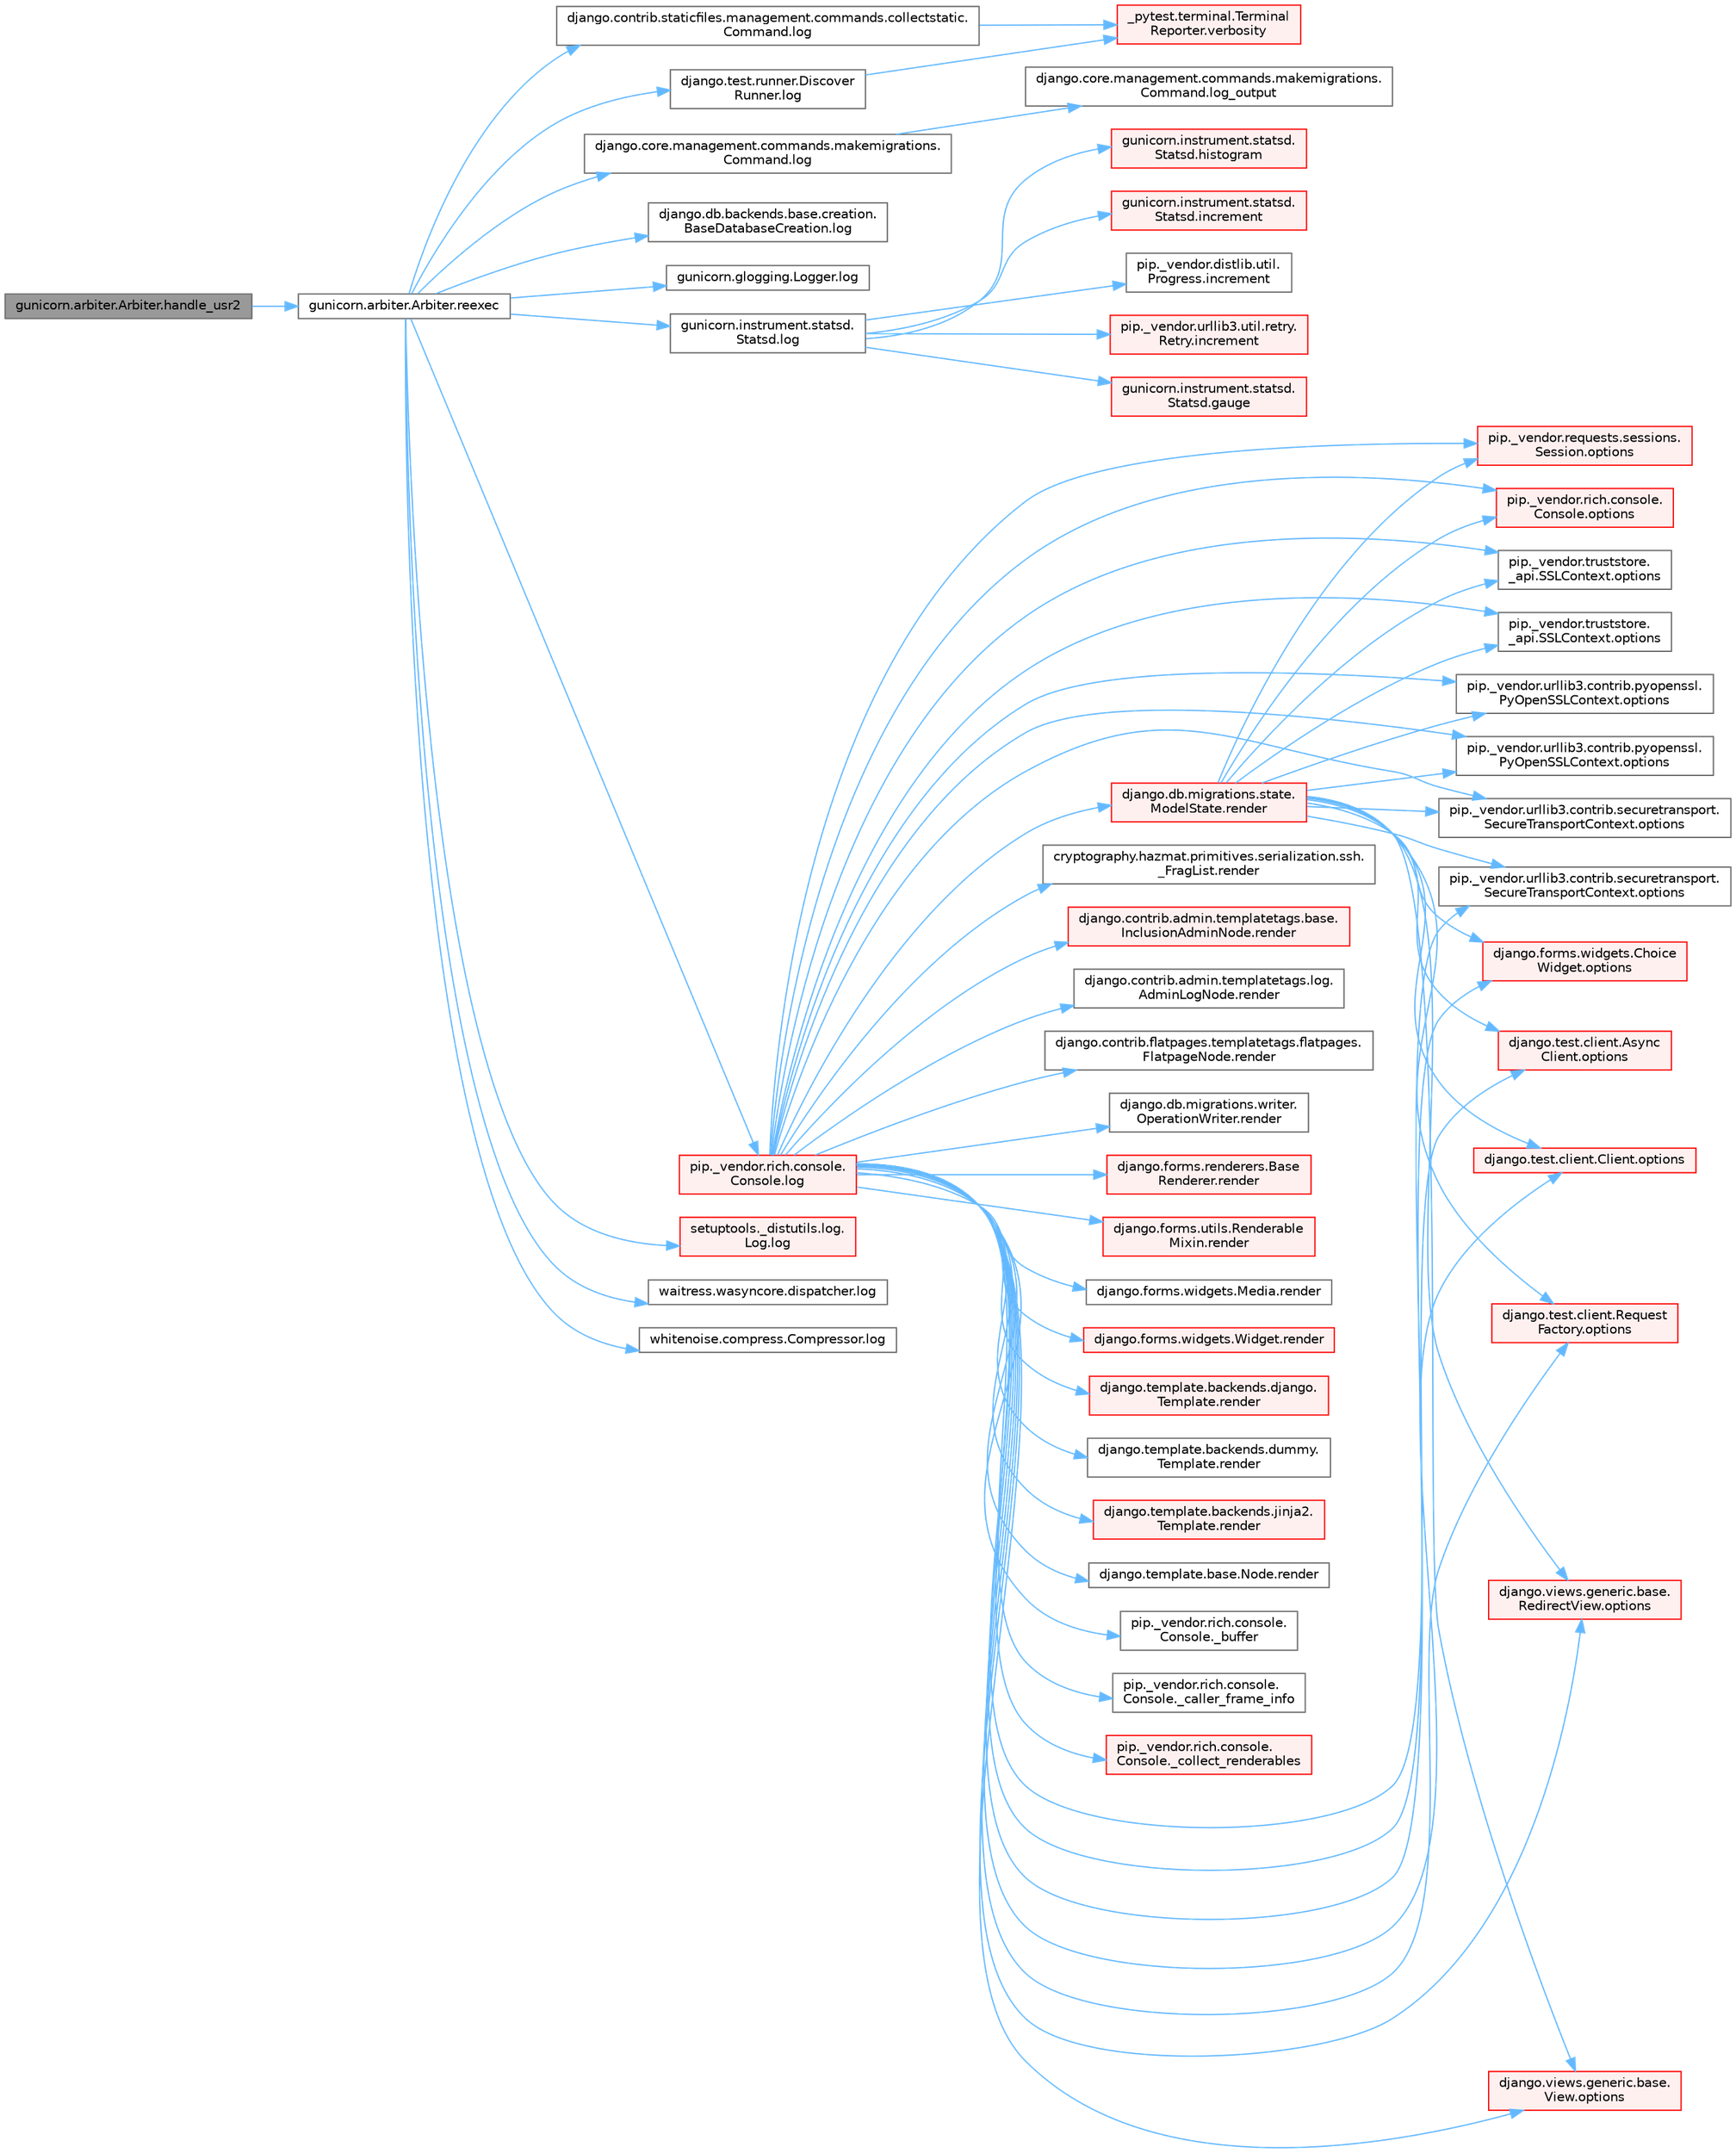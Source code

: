 digraph "gunicorn.arbiter.Arbiter.handle_usr2"
{
 // LATEX_PDF_SIZE
  bgcolor="transparent";
  edge [fontname=Helvetica,fontsize=10,labelfontname=Helvetica,labelfontsize=10];
  node [fontname=Helvetica,fontsize=10,shape=box,height=0.2,width=0.4];
  rankdir="LR";
  Node1 [id="Node000001",label="gunicorn.arbiter.Arbiter.handle_usr2",height=0.2,width=0.4,color="gray40", fillcolor="grey60", style="filled", fontcolor="black",tooltip=" "];
  Node1 -> Node2 [id="edge1_Node000001_Node000002",color="steelblue1",style="solid",tooltip=" "];
  Node2 [id="Node000002",label="gunicorn.arbiter.Arbiter.reexec",height=0.2,width=0.4,color="grey40", fillcolor="white", style="filled",URL="$classgunicorn_1_1arbiter_1_1_arbiter.html#ad02c180def0006a7a72af96d2789baea",tooltip=" "];
  Node2 -> Node3 [id="edge2_Node000002_Node000003",color="steelblue1",style="solid",tooltip=" "];
  Node3 [id="Node000003",label="django.contrib.staticfiles.management.commands.collectstatic.\lCommand.log",height=0.2,width=0.4,color="grey40", fillcolor="white", style="filled",URL="$classdjango_1_1contrib_1_1staticfiles_1_1management_1_1commands_1_1collectstatic_1_1_command.html#a0e93191b90ee0993e3286343d0b2de0e",tooltip=" "];
  Node3 -> Node4 [id="edge3_Node000003_Node000004",color="steelblue1",style="solid",tooltip=" "];
  Node4 [id="Node000004",label="_pytest.terminal.Terminal\lReporter.verbosity",height=0.2,width=0.4,color="red", fillcolor="#FFF0F0", style="filled",URL="$class__pytest_1_1terminal_1_1_terminal_reporter.html#a620047ffec9ba4f5cca84af25b3adbcf",tooltip=" "];
  Node2 -> Node7 [id="edge4_Node000002_Node000007",color="steelblue1",style="solid",tooltip=" "];
  Node7 [id="Node000007",label="django.core.management.commands.makemigrations.\lCommand.log",height=0.2,width=0.4,color="grey40", fillcolor="white", style="filled",URL="$classdjango_1_1core_1_1management_1_1commands_1_1makemigrations_1_1_command.html#a0409d121552878a7416460dba8274880",tooltip=" "];
  Node7 -> Node8 [id="edge5_Node000007_Node000008",color="steelblue1",style="solid",tooltip=" "];
  Node8 [id="Node000008",label="django.core.management.commands.makemigrations.\lCommand.log_output",height=0.2,width=0.4,color="grey40", fillcolor="white", style="filled",URL="$classdjango_1_1core_1_1management_1_1commands_1_1makemigrations_1_1_command.html#ad6cb5d402888250fc170034fdee93f6d",tooltip=" "];
  Node2 -> Node9 [id="edge6_Node000002_Node000009",color="steelblue1",style="solid",tooltip=" "];
  Node9 [id="Node000009",label="django.db.backends.base.creation.\lBaseDatabaseCreation.log",height=0.2,width=0.4,color="grey40", fillcolor="white", style="filled",URL="$classdjango_1_1db_1_1backends_1_1base_1_1creation_1_1_base_database_creation.html#ac297ec931db5ec68c271ec0d91be7183",tooltip=" "];
  Node2 -> Node10 [id="edge7_Node000002_Node000010",color="steelblue1",style="solid",tooltip=" "];
  Node10 [id="Node000010",label="django.test.runner.Discover\lRunner.log",height=0.2,width=0.4,color="grey40", fillcolor="white", style="filled",URL="$classdjango_1_1test_1_1runner_1_1_discover_runner.html#af5ad8e2895b3f0c5e0a6d7113199d641",tooltip=" "];
  Node10 -> Node4 [id="edge8_Node000010_Node000004",color="steelblue1",style="solid",tooltip=" "];
  Node2 -> Node11 [id="edge9_Node000002_Node000011",color="steelblue1",style="solid",tooltip=" "];
  Node11 [id="Node000011",label="gunicorn.glogging.Logger.log",height=0.2,width=0.4,color="grey40", fillcolor="white", style="filled",URL="$classgunicorn_1_1glogging_1_1_logger.html#ad6941dede526094643dd02c53c3449b0",tooltip=" "];
  Node2 -> Node12 [id="edge10_Node000002_Node000012",color="steelblue1",style="solid",tooltip=" "];
  Node12 [id="Node000012",label="gunicorn.instrument.statsd.\lStatsd.log",height=0.2,width=0.4,color="grey40", fillcolor="white", style="filled",URL="$classgunicorn_1_1instrument_1_1statsd_1_1_statsd.html#ab99145cf0b7c66dbcebcbdcbd44b4953",tooltip=" "];
  Node12 -> Node13 [id="edge11_Node000012_Node000013",color="steelblue1",style="solid",tooltip=" "];
  Node13 [id="Node000013",label="gunicorn.instrument.statsd.\lStatsd.gauge",height=0.2,width=0.4,color="red", fillcolor="#FFF0F0", style="filled",URL="$classgunicorn_1_1instrument_1_1statsd_1_1_statsd.html#a6cebc76ae769412dfb0f0a3ec727c50d",tooltip=" "];
  Node12 -> Node15 [id="edge12_Node000012_Node000015",color="steelblue1",style="solid",tooltip=" "];
  Node15 [id="Node000015",label="gunicorn.instrument.statsd.\lStatsd.histogram",height=0.2,width=0.4,color="red", fillcolor="#FFF0F0", style="filled",URL="$classgunicorn_1_1instrument_1_1statsd_1_1_statsd.html#adee3cb12a43f643cca3c9084d77285b4",tooltip=" "];
  Node12 -> Node16 [id="edge13_Node000012_Node000016",color="steelblue1",style="solid",tooltip=" "];
  Node16 [id="Node000016",label="gunicorn.instrument.statsd.\lStatsd.increment",height=0.2,width=0.4,color="red", fillcolor="#FFF0F0", style="filled",URL="$classgunicorn_1_1instrument_1_1statsd_1_1_statsd.html#a5527687726a051a5182ee13a842b08fd",tooltip=" "];
  Node12 -> Node17 [id="edge14_Node000012_Node000017",color="steelblue1",style="solid",tooltip=" "];
  Node17 [id="Node000017",label="pip._vendor.distlib.util.\lProgress.increment",height=0.2,width=0.4,color="grey40", fillcolor="white", style="filled",URL="$classpip_1_1__vendor_1_1distlib_1_1util_1_1_progress.html#a197ffd4ac8a74898742a6cde5b4c5466",tooltip=" "];
  Node12 -> Node18 [id="edge15_Node000012_Node000018",color="steelblue1",style="solid",tooltip=" "];
  Node18 [id="Node000018",label="pip._vendor.urllib3.util.retry.\lRetry.increment",height=0.2,width=0.4,color="red", fillcolor="#FFF0F0", style="filled",URL="$classpip_1_1__vendor_1_1urllib3_1_1util_1_1retry_1_1_retry.html#a88dd993ccb2ef4b2bfa9ad0571374b12",tooltip=" "];
  Node2 -> Node1121 [id="edge16_Node000002_Node001121",color="steelblue1",style="solid",tooltip=" "];
  Node1121 [id="Node001121",label="pip._vendor.rich.console.\lConsole.log",height=0.2,width=0.4,color="red", fillcolor="#FFF0F0", style="filled",URL="$classpip_1_1__vendor_1_1rich_1_1console_1_1_console.html#af9c77e39f9413fc2b134c60cfa23b0f1",tooltip=" "];
  Node1121 -> Node331 [id="edge17_Node001121_Node000331",color="steelblue1",style="solid",tooltip=" "];
  Node331 [id="Node000331",label="pip._vendor.rich.console.\lConsole._buffer",height=0.2,width=0.4,color="grey40", fillcolor="white", style="filled",URL="$classpip_1_1__vendor_1_1rich_1_1console_1_1_console.html#a51eaf031922c907e4085937b82f5564e",tooltip=" "];
  Node1121 -> Node1122 [id="edge18_Node001121_Node001122",color="steelblue1",style="solid",tooltip=" "];
  Node1122 [id="Node001122",label="pip._vendor.rich.console.\lConsole._caller_frame_info",height=0.2,width=0.4,color="grey40", fillcolor="white", style="filled",URL="$classpip_1_1__vendor_1_1rich_1_1console_1_1_console.html#ac43cb4290591af4f04cd264aa1fc1b0f",tooltip=" "];
  Node1121 -> Node332 [id="edge19_Node001121_Node000332",color="steelblue1",style="solid",tooltip=" "];
  Node332 [id="Node000332",label="pip._vendor.rich.console.\lConsole._collect_renderables",height=0.2,width=0.4,color="red", fillcolor="#FFF0F0", style="filled",URL="$classpip_1_1__vendor_1_1rich_1_1console_1_1_console.html#ab053dc750094e77e036523f6d2c14899",tooltip=" "];
  Node1121 -> Node342 [id="edge20_Node001121_Node000342",color="steelblue1",style="solid",tooltip=" "];
  Node342 [id="Node000342",label="django.forms.widgets.Choice\lWidget.options",height=0.2,width=0.4,color="red", fillcolor="#FFF0F0", style="filled",URL="$classdjango_1_1forms_1_1widgets_1_1_choice_widget.html#a8575b90386fc2027f38ea00133cef250",tooltip=" "];
  Node1121 -> Node1123 [id="edge21_Node001121_Node001123",color="steelblue1",style="solid",tooltip=" "];
  Node1123 [id="Node001123",label="django.test.client.Async\lClient.options",height=0.2,width=0.4,color="red", fillcolor="#FFF0F0", style="filled",URL="$classdjango_1_1test_1_1client_1_1_async_client.html#a84509c6347cbc018e6335b924ec841a2",tooltip=" "];
  Node1121 -> Node1299 [id="edge22_Node001121_Node001299",color="steelblue1",style="solid",tooltip=" "];
  Node1299 [id="Node001299",label="django.test.client.Client.options",height=0.2,width=0.4,color="red", fillcolor="#FFF0F0", style="filled",URL="$classdjango_1_1test_1_1client_1_1_client.html#a839ea6375ca2184b3b60550938b6824c",tooltip=" "];
  Node1121 -> Node1302 [id="edge23_Node001121_Node001302",color="steelblue1",style="solid",tooltip=" "];
  Node1302 [id="Node001302",label="django.test.client.Request\lFactory.options",height=0.2,width=0.4,color="red", fillcolor="#FFF0F0", style="filled",URL="$classdjango_1_1test_1_1client_1_1_request_factory.html#a438a7e1be2437d680cd78d11dee77c54",tooltip=" "];
  Node1121 -> Node1349 [id="edge24_Node001121_Node001349",color="steelblue1",style="solid",tooltip=" "];
  Node1349 [id="Node001349",label="django.views.generic.base.\lRedirectView.options",height=0.2,width=0.4,color="red", fillcolor="#FFF0F0", style="filled",URL="$classdjango_1_1views_1_1generic_1_1base_1_1_redirect_view.html#a444de156c79647344c987295c47a76e1",tooltip=" "];
  Node1121 -> Node1562 [id="edge25_Node001121_Node001562",color="steelblue1",style="solid",tooltip=" "];
  Node1562 [id="Node001562",label="django.views.generic.base.\lView.options",height=0.2,width=0.4,color="red", fillcolor="#FFF0F0", style="filled",URL="$classdjango_1_1views_1_1generic_1_1base_1_1_view.html#a4d1dc440a5bae11bd7859d20ca9948e1",tooltip=" "];
  Node1121 -> Node1565 [id="edge26_Node001121_Node001565",color="steelblue1",style="solid",tooltip=" "];
  Node1565 [id="Node001565",label="pip._vendor.requests.sessions.\lSession.options",height=0.2,width=0.4,color="red", fillcolor="#FFF0F0", style="filled",URL="$classpip_1_1__vendor_1_1requests_1_1sessions_1_1_session.html#a210270880f90521b3b3014748ecd87e9",tooltip=" "];
  Node1121 -> Node1566 [id="edge27_Node001121_Node001566",color="steelblue1",style="solid",tooltip=" "];
  Node1566 [id="Node001566",label="pip._vendor.rich.console.\lConsole.options",height=0.2,width=0.4,color="red", fillcolor="#FFF0F0", style="filled",URL="$classpip_1_1__vendor_1_1rich_1_1console_1_1_console.html#a41c8efe30ea45a9a4a3f8c34c688fe00",tooltip=" "];
  Node1121 -> Node1574 [id="edge28_Node001121_Node001574",color="steelblue1",style="solid",tooltip=" "];
  Node1574 [id="Node001574",label="pip._vendor.truststore.\l_api.SSLContext.options",height=0.2,width=0.4,color="grey40", fillcolor="white", style="filled",URL="$classpip_1_1__vendor_1_1truststore_1_1__api_1_1_s_s_l_context.html#a6755b8a82c0de77273744b73a826678d",tooltip=" "];
  Node1121 -> Node1575 [id="edge29_Node001121_Node001575",color="steelblue1",style="solid",tooltip=" "];
  Node1575 [id="Node001575",label="pip._vendor.truststore.\l_api.SSLContext.options",height=0.2,width=0.4,color="grey40", fillcolor="white", style="filled",URL="$classpip_1_1__vendor_1_1truststore_1_1__api_1_1_s_s_l_context.html#a90bd5b81f087b6628b2f681ce6cffcd6",tooltip=" "];
  Node1121 -> Node1576 [id="edge30_Node001121_Node001576",color="steelblue1",style="solid",tooltip=" "];
  Node1576 [id="Node001576",label="pip._vendor.urllib3.contrib.pyopenssl.\lPyOpenSSLContext.options",height=0.2,width=0.4,color="grey40", fillcolor="white", style="filled",URL="$classpip_1_1__vendor_1_1urllib3_1_1contrib_1_1pyopenssl_1_1_py_open_s_s_l_context.html#a3f539cc9d4b91d2fb90d7f8aef3810c1",tooltip=" "];
  Node1121 -> Node1577 [id="edge31_Node001121_Node001577",color="steelblue1",style="solid",tooltip=" "];
  Node1577 [id="Node001577",label="pip._vendor.urllib3.contrib.pyopenssl.\lPyOpenSSLContext.options",height=0.2,width=0.4,color="grey40", fillcolor="white", style="filled",URL="$classpip_1_1__vendor_1_1urllib3_1_1contrib_1_1pyopenssl_1_1_py_open_s_s_l_context.html#a8475fc4f3e83d92654b066a9422908dc",tooltip=" "];
  Node1121 -> Node1578 [id="edge32_Node001121_Node001578",color="steelblue1",style="solid",tooltip=" "];
  Node1578 [id="Node001578",label="pip._vendor.urllib3.contrib.securetransport.\lSecureTransportContext.options",height=0.2,width=0.4,color="grey40", fillcolor="white", style="filled",URL="$classpip_1_1__vendor_1_1urllib3_1_1contrib_1_1securetransport_1_1_secure_transport_context.html#ae19920941647ed0b43e0ed7d96e12457",tooltip=" "];
  Node1121 -> Node1579 [id="edge33_Node001121_Node001579",color="steelblue1",style="solid",tooltip=" "];
  Node1579 [id="Node001579",label="pip._vendor.urllib3.contrib.securetransport.\lSecureTransportContext.options",height=0.2,width=0.4,color="grey40", fillcolor="white", style="filled",URL="$classpip_1_1__vendor_1_1urllib3_1_1contrib_1_1securetransport_1_1_secure_transport_context.html#acf6c1ec11ca09e30c9c70d7dc26afacd",tooltip=" "];
  Node1121 -> Node3822 [id="edge34_Node001121_Node003822",color="steelblue1",style="solid",tooltip=" "];
  Node3822 [id="Node003822",label="cryptography.hazmat.primitives.serialization.ssh.\l_FragList.render",height=0.2,width=0.4,color="grey40", fillcolor="white", style="filled",URL="$classcryptography_1_1hazmat_1_1primitives_1_1serialization_1_1ssh_1_1___frag_list.html#adb86a47aab3646d46cfde49b7a4408a0",tooltip=" "];
  Node1121 -> Node3823 [id="edge35_Node001121_Node003823",color="steelblue1",style="solid",tooltip=" "];
  Node3823 [id="Node003823",label="django.contrib.admin.templatetags.base.\lInclusionAdminNode.render",height=0.2,width=0.4,color="red", fillcolor="#FFF0F0", style="filled",URL="$classdjango_1_1contrib_1_1admin_1_1templatetags_1_1base_1_1_inclusion_admin_node.html#a5c909e3c155bf5e7736cc82df0006cda",tooltip=" "];
  Node1121 -> Node3824 [id="edge36_Node001121_Node003824",color="steelblue1",style="solid",tooltip=" "];
  Node3824 [id="Node003824",label="django.contrib.admin.templatetags.log.\lAdminLogNode.render",height=0.2,width=0.4,color="grey40", fillcolor="white", style="filled",URL="$classdjango_1_1contrib_1_1admin_1_1templatetags_1_1log_1_1_admin_log_node.html#a86b516f1be40628f1bd94a1dc420cb24",tooltip=" "];
  Node1121 -> Node3825 [id="edge37_Node001121_Node003825",color="steelblue1",style="solid",tooltip=" "];
  Node3825 [id="Node003825",label="django.contrib.flatpages.templatetags.flatpages.\lFlatpageNode.render",height=0.2,width=0.4,color="grey40", fillcolor="white", style="filled",URL="$classdjango_1_1contrib_1_1flatpages_1_1templatetags_1_1flatpages_1_1_flatpage_node.html#afc3c992ffd3bae82ad18431268d4eee9",tooltip=" "];
  Node1121 -> Node3826 [id="edge38_Node001121_Node003826",color="steelblue1",style="solid",tooltip=" "];
  Node3826 [id="Node003826",label="django.db.migrations.state.\lModelState.render",height=0.2,width=0.4,color="red", fillcolor="#FFF0F0", style="filled",URL="$classdjango_1_1db_1_1migrations_1_1state_1_1_model_state.html#abcfccbe8ebf6564386ec6908b6bc3178",tooltip=" "];
  Node3826 -> Node342 [id="edge39_Node003826_Node000342",color="steelblue1",style="solid",tooltip=" "];
  Node3826 -> Node1123 [id="edge40_Node003826_Node001123",color="steelblue1",style="solid",tooltip=" "];
  Node3826 -> Node1299 [id="edge41_Node003826_Node001299",color="steelblue1",style="solid",tooltip=" "];
  Node3826 -> Node1302 [id="edge42_Node003826_Node001302",color="steelblue1",style="solid",tooltip=" "];
  Node3826 -> Node1349 [id="edge43_Node003826_Node001349",color="steelblue1",style="solid",tooltip=" "];
  Node3826 -> Node1562 [id="edge44_Node003826_Node001562",color="steelblue1",style="solid",tooltip=" "];
  Node3826 -> Node1565 [id="edge45_Node003826_Node001565",color="steelblue1",style="solid",tooltip=" "];
  Node3826 -> Node1566 [id="edge46_Node003826_Node001566",color="steelblue1",style="solid",tooltip=" "];
  Node3826 -> Node1574 [id="edge47_Node003826_Node001574",color="steelblue1",style="solid",tooltip=" "];
  Node3826 -> Node1575 [id="edge48_Node003826_Node001575",color="steelblue1",style="solid",tooltip=" "];
  Node3826 -> Node1576 [id="edge49_Node003826_Node001576",color="steelblue1",style="solid",tooltip=" "];
  Node3826 -> Node1577 [id="edge50_Node003826_Node001577",color="steelblue1",style="solid",tooltip=" "];
  Node3826 -> Node1578 [id="edge51_Node003826_Node001578",color="steelblue1",style="solid",tooltip=" "];
  Node3826 -> Node1579 [id="edge52_Node003826_Node001579",color="steelblue1",style="solid",tooltip=" "];
  Node1121 -> Node3828 [id="edge53_Node001121_Node003828",color="steelblue1",style="solid",tooltip=" "];
  Node3828 [id="Node003828",label="django.db.migrations.writer.\lOperationWriter.render",height=0.2,width=0.4,color="grey40", fillcolor="white", style="filled",URL="$classdjango_1_1db_1_1migrations_1_1writer_1_1_operation_writer.html#a6c0937fe3e8b072ea0d6c73954edaeef",tooltip=" "];
  Node1121 -> Node3829 [id="edge54_Node001121_Node003829",color="steelblue1",style="solid",tooltip=" "];
  Node3829 [id="Node003829",label="django.forms.renderers.Base\lRenderer.render",height=0.2,width=0.4,color="red", fillcolor="#FFF0F0", style="filled",URL="$classdjango_1_1forms_1_1renderers_1_1_base_renderer.html#afc2864a13f4b09dd1ed354c16e047652",tooltip=" "];
  Node1121 -> Node3861 [id="edge55_Node001121_Node003861",color="steelblue1",style="solid",tooltip=" "];
  Node3861 [id="Node003861",label="django.forms.utils.Renderable\lMixin.render",height=0.2,width=0.4,color="red", fillcolor="#FFF0F0", style="filled",URL="$classdjango_1_1forms_1_1utils_1_1_renderable_mixin.html#acdc73a3b1da7190ea3c6e0e2cb22e297",tooltip=" "];
  Node1121 -> Node3862 [id="edge56_Node001121_Node003862",color="steelblue1",style="solid",tooltip=" "];
  Node3862 [id="Node003862",label="django.forms.widgets.Media.render",height=0.2,width=0.4,color="grey40", fillcolor="white", style="filled",URL="$classdjango_1_1forms_1_1widgets_1_1_media.html#a8619dcf905d1f6eba055d8c305557a34",tooltip=" "];
  Node1121 -> Node3863 [id="edge57_Node001121_Node003863",color="steelblue1",style="solid",tooltip=" "];
  Node3863 [id="Node003863",label="django.forms.widgets.Widget.render",height=0.2,width=0.4,color="red", fillcolor="#FFF0F0", style="filled",URL="$classdjango_1_1forms_1_1widgets_1_1_widget.html#a972266d3972b64c404467dea8d6e2809",tooltip=" "];
  Node1121 -> Node3879 [id="edge58_Node001121_Node003879",color="steelblue1",style="solid",tooltip=" "];
  Node3879 [id="Node003879",label="django.template.backends.django.\lTemplate.render",height=0.2,width=0.4,color="red", fillcolor="#FFF0F0", style="filled",URL="$classdjango_1_1template_1_1backends_1_1django_1_1_template.html#a12a44617b125b05f525f3e7262c1efc7",tooltip=" "];
  Node1121 -> Node3880 [id="edge59_Node001121_Node003880",color="steelblue1",style="solid",tooltip=" "];
  Node3880 [id="Node003880",label="django.template.backends.dummy.\lTemplate.render",height=0.2,width=0.4,color="grey40", fillcolor="white", style="filled",URL="$classdjango_1_1template_1_1backends_1_1dummy_1_1_template.html#a12bf197b5e1349e6ae932de146ff664a",tooltip=" "];
  Node1121 -> Node3881 [id="edge60_Node001121_Node003881",color="steelblue1",style="solid",tooltip=" "];
  Node3881 [id="Node003881",label="django.template.backends.jinja2.\lTemplate.render",height=0.2,width=0.4,color="red", fillcolor="#FFF0F0", style="filled",URL="$classdjango_1_1template_1_1backends_1_1jinja2_1_1_template.html#a2b736ba61eff462a2428d11c69cb3253",tooltip=" "];
  Node1121 -> Node3882 [id="edge61_Node001121_Node003882",color="steelblue1",style="solid",tooltip=" "];
  Node3882 [id="Node003882",label="django.template.base.Node.render",height=0.2,width=0.4,color="grey40", fillcolor="white", style="filled",URL="$classdjango_1_1template_1_1base_1_1_node.html#a2113a3a2c813981b87a3972c6df5217c",tooltip=" "];
  Node2 -> Node1280 [id="edge62_Node000002_Node001280",color="steelblue1",style="solid",tooltip=" "];
  Node1280 [id="Node001280",label="setuptools._distutils.log.\lLog.log",height=0.2,width=0.4,color="red", fillcolor="#FFF0F0", style="filled",URL="$classsetuptools_1_1__distutils_1_1log_1_1_log.html#af651bf90098b3f6c9f3913b91f0eda70",tooltip=" "];
  Node2 -> Node1283 [id="edge63_Node000002_Node001283",color="steelblue1",style="solid",tooltip=" "];
  Node1283 [id="Node001283",label="waitress.wasyncore.dispatcher.log",height=0.2,width=0.4,color="grey40", fillcolor="white", style="filled",URL="$classwaitress_1_1wasyncore_1_1dispatcher.html#ab4786338f40a0cf9e9df45b57d4c0a63",tooltip=" "];
  Node2 -> Node1284 [id="edge64_Node000002_Node001284",color="steelblue1",style="solid",tooltip=" "];
  Node1284 [id="Node001284",label="whitenoise.compress.Compressor.log",height=0.2,width=0.4,color="grey40", fillcolor="white", style="filled",URL="$classwhitenoise_1_1compress_1_1_compressor.html#aa70a9f98a4387e4d394529c17cdbee27",tooltip=" "];
}
